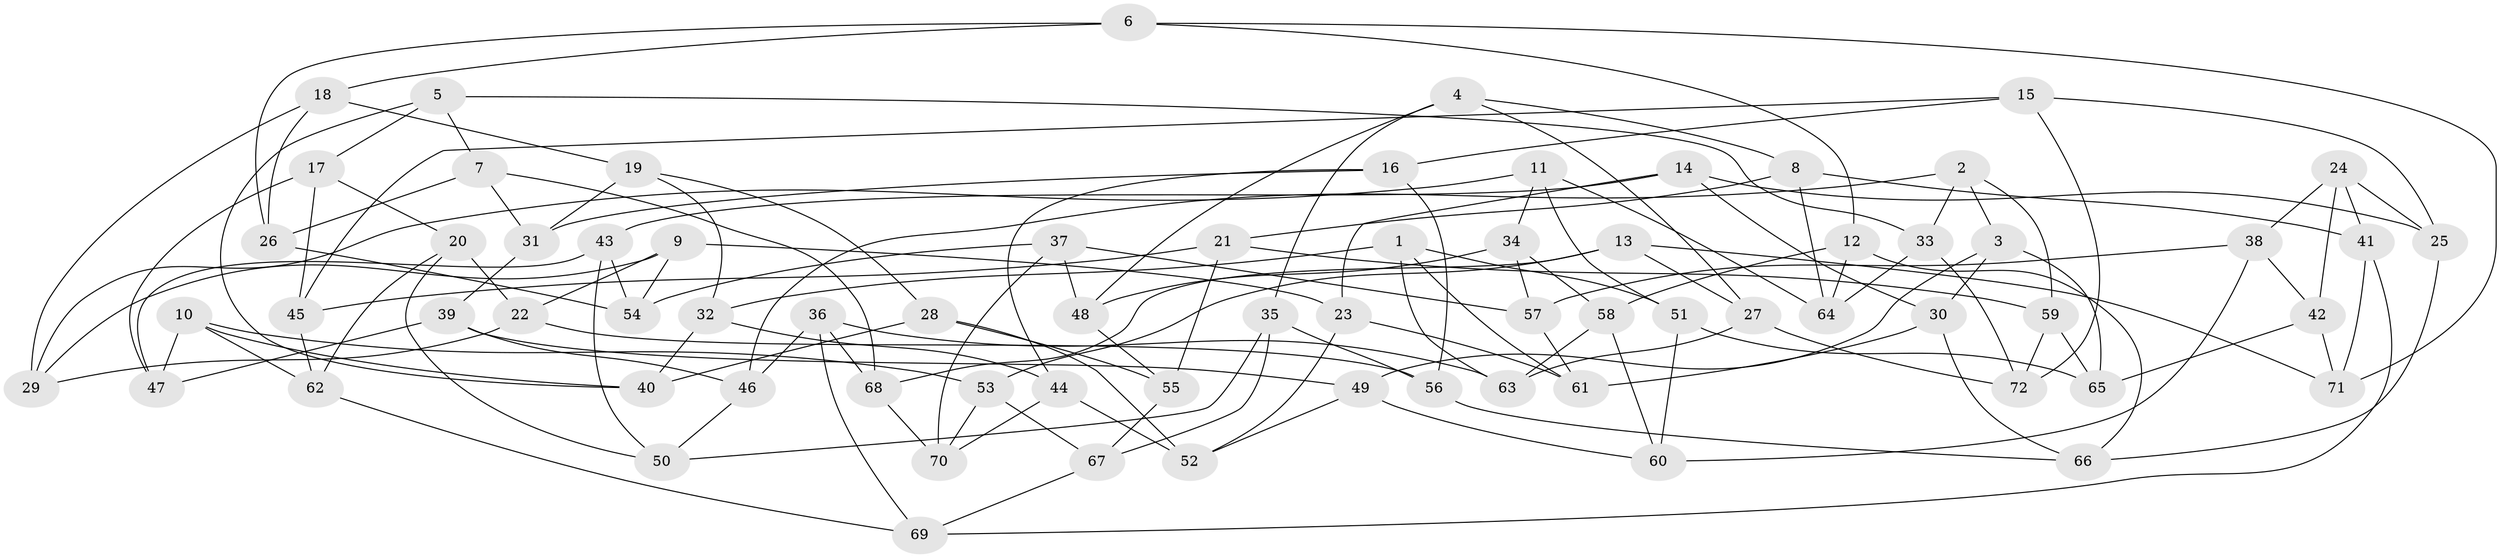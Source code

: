 // coarse degree distribution, {6: 0.5555555555555556, 7: 0.027777777777777776, 4: 0.2222222222222222, 5: 0.1388888888888889, 8: 0.05555555555555555}
// Generated by graph-tools (version 1.1) at 2025/46/03/06/25 01:46:57]
// undirected, 72 vertices, 144 edges
graph export_dot {
graph [start="1"]
  node [color=gray90,style=filled];
  1;
  2;
  3;
  4;
  5;
  6;
  7;
  8;
  9;
  10;
  11;
  12;
  13;
  14;
  15;
  16;
  17;
  18;
  19;
  20;
  21;
  22;
  23;
  24;
  25;
  26;
  27;
  28;
  29;
  30;
  31;
  32;
  33;
  34;
  35;
  36;
  37;
  38;
  39;
  40;
  41;
  42;
  43;
  44;
  45;
  46;
  47;
  48;
  49;
  50;
  51;
  52;
  53;
  54;
  55;
  56;
  57;
  58;
  59;
  60;
  61;
  62;
  63;
  64;
  65;
  66;
  67;
  68;
  69;
  70;
  71;
  72;
  1 -- 32;
  1 -- 63;
  1 -- 61;
  1 -- 51;
  2 -- 33;
  2 -- 3;
  2 -- 59;
  2 -- 46;
  3 -- 65;
  3 -- 30;
  3 -- 49;
  4 -- 48;
  4 -- 8;
  4 -- 35;
  4 -- 27;
  5 -- 17;
  5 -- 7;
  5 -- 40;
  5 -- 33;
  6 -- 18;
  6 -- 71;
  6 -- 26;
  6 -- 12;
  7 -- 26;
  7 -- 68;
  7 -- 31;
  8 -- 64;
  8 -- 41;
  8 -- 21;
  9 -- 29;
  9 -- 23;
  9 -- 22;
  9 -- 54;
  10 -- 62;
  10 -- 47;
  10 -- 40;
  10 -- 53;
  11 -- 64;
  11 -- 51;
  11 -- 34;
  11 -- 29;
  12 -- 66;
  12 -- 64;
  12 -- 58;
  13 -- 53;
  13 -- 27;
  13 -- 71;
  13 -- 68;
  14 -- 23;
  14 -- 30;
  14 -- 25;
  14 -- 43;
  15 -- 45;
  15 -- 72;
  15 -- 16;
  15 -- 25;
  16 -- 44;
  16 -- 56;
  16 -- 31;
  17 -- 20;
  17 -- 45;
  17 -- 47;
  18 -- 26;
  18 -- 19;
  18 -- 29;
  19 -- 31;
  19 -- 32;
  19 -- 28;
  20 -- 50;
  20 -- 62;
  20 -- 22;
  21 -- 59;
  21 -- 45;
  21 -- 55;
  22 -- 56;
  22 -- 29;
  23 -- 52;
  23 -- 61;
  24 -- 42;
  24 -- 38;
  24 -- 41;
  24 -- 25;
  25 -- 66;
  26 -- 54;
  27 -- 72;
  27 -- 63;
  28 -- 52;
  28 -- 55;
  28 -- 40;
  30 -- 61;
  30 -- 66;
  31 -- 39;
  32 -- 44;
  32 -- 40;
  33 -- 72;
  33 -- 64;
  34 -- 58;
  34 -- 48;
  34 -- 57;
  35 -- 67;
  35 -- 50;
  35 -- 56;
  36 -- 46;
  36 -- 68;
  36 -- 63;
  36 -- 69;
  37 -- 54;
  37 -- 70;
  37 -- 48;
  37 -- 57;
  38 -- 60;
  38 -- 57;
  38 -- 42;
  39 -- 46;
  39 -- 49;
  39 -- 47;
  41 -- 71;
  41 -- 69;
  42 -- 71;
  42 -- 65;
  43 -- 50;
  43 -- 47;
  43 -- 54;
  44 -- 70;
  44 -- 52;
  45 -- 62;
  46 -- 50;
  48 -- 55;
  49 -- 52;
  49 -- 60;
  51 -- 65;
  51 -- 60;
  53 -- 70;
  53 -- 67;
  55 -- 67;
  56 -- 66;
  57 -- 61;
  58 -- 63;
  58 -- 60;
  59 -- 72;
  59 -- 65;
  62 -- 69;
  67 -- 69;
  68 -- 70;
}
